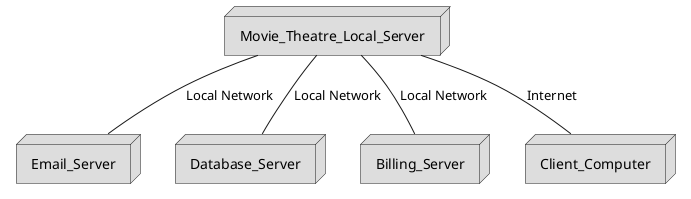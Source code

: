 @startuml DeploymantDiagram

package "Movie_Theatre_Local_Server" <<Node>> #DDDDDD {
    
}

package "Email_Server" <<Node>> #DDDDDD{

}

package "Database_Server" <<Node>> #DDDDDD{

}

package "Billing_Server" <<Node>> #DDDDDD{

}

package "Client_Computer" <<Node>> #DDDDDD{

}

Movie_Theatre_Local_Server -- Email_Server : Local Network
Movie_Theatre_Local_Server -- Database_Server : Local Network
Movie_Theatre_Local_Server -- Billing_Server : Local Network
Movie_Theatre_Local_Server -- Client_Computer : Internet


@enduml